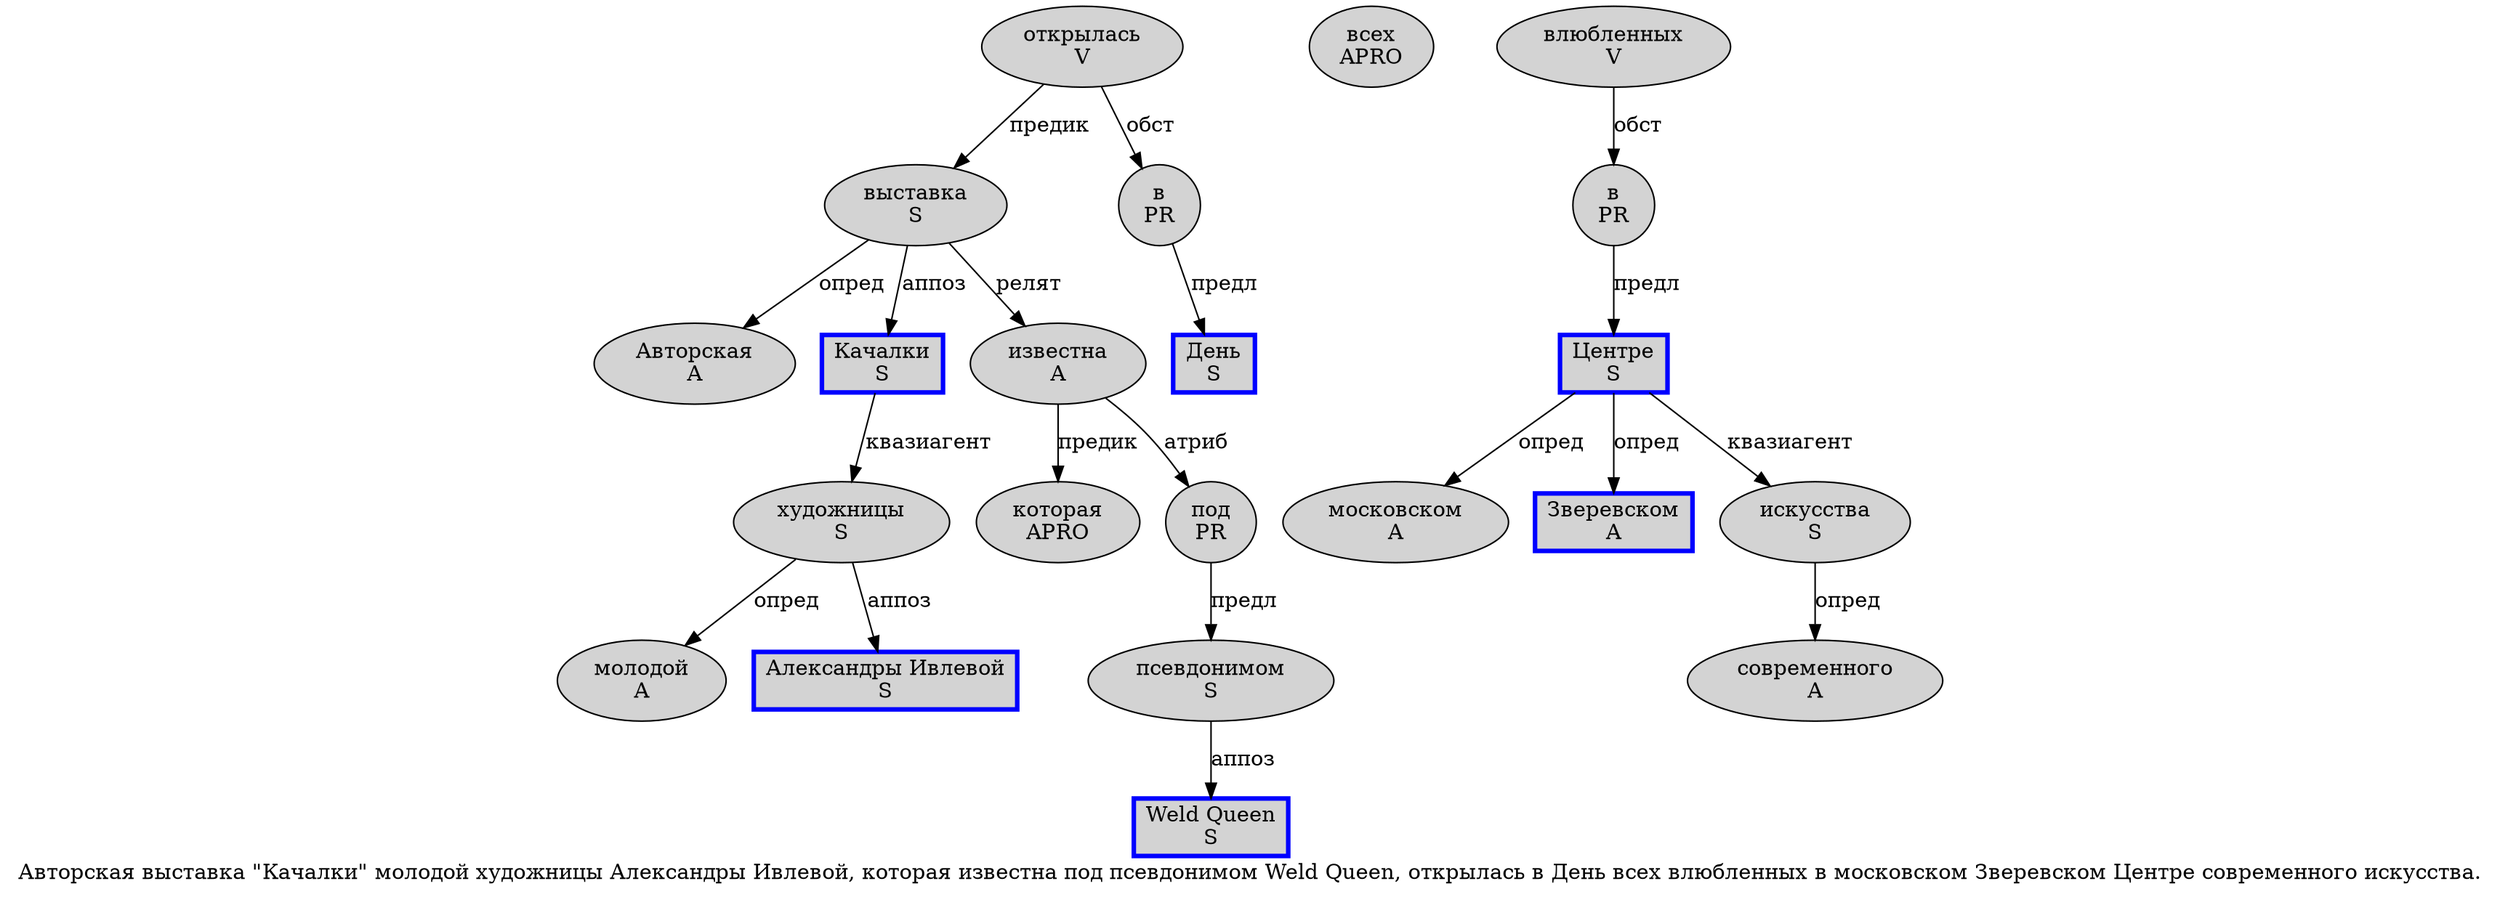 digraph SENTENCE_27 {
	graph [label="Авторская выставка \"Качалки\" молодой художницы Александры Ивлевой, которая известна под псевдонимом Weld Queen, открылась в День всех влюбленных в московском Зверевском Центре современного искусства."]
	node [style=filled]
		0 [label="Авторская
A" color="" fillcolor=lightgray penwidth=1 shape=ellipse]
		1 [label="выставка
S" color="" fillcolor=lightgray penwidth=1 shape=ellipse]
		3 [label="Качалки
S" color=blue fillcolor=lightgray penwidth=3 shape=box]
		5 [label="молодой
A" color="" fillcolor=lightgray penwidth=1 shape=ellipse]
		6 [label="художницы
S" color="" fillcolor=lightgray penwidth=1 shape=ellipse]
		7 [label="Александры Ивлевой
S" color=blue fillcolor=lightgray penwidth=3 shape=box]
		9 [label="которая
APRO" color="" fillcolor=lightgray penwidth=1 shape=ellipse]
		10 [label="известна
A" color="" fillcolor=lightgray penwidth=1 shape=ellipse]
		11 [label="под
PR" color="" fillcolor=lightgray penwidth=1 shape=ellipse]
		12 [label="псевдонимом
S" color="" fillcolor=lightgray penwidth=1 shape=ellipse]
		13 [label="Weld Queen
S" color=blue fillcolor=lightgray penwidth=3 shape=box]
		15 [label="открылась
V" color="" fillcolor=lightgray penwidth=1 shape=ellipse]
		16 [label="в
PR" color="" fillcolor=lightgray penwidth=1 shape=ellipse]
		17 [label="День
S" color=blue fillcolor=lightgray penwidth=3 shape=box]
		18 [label="всех
APRO" color="" fillcolor=lightgray penwidth=1 shape=ellipse]
		19 [label="влюбленных
V" color="" fillcolor=lightgray penwidth=1 shape=ellipse]
		20 [label="в
PR" color="" fillcolor=lightgray penwidth=1 shape=ellipse]
		21 [label="московском
A" color="" fillcolor=lightgray penwidth=1 shape=ellipse]
		22 [label="Зверевском
A" color=blue fillcolor=lightgray penwidth=3 shape=box]
		23 [label="Центре
S" color=blue fillcolor=lightgray penwidth=3 shape=box]
		24 [label="современного
A" color="" fillcolor=lightgray penwidth=1 shape=ellipse]
		25 [label="искусства
S" color="" fillcolor=lightgray penwidth=1 shape=ellipse]
			11 -> 12 [label="предл"]
			19 -> 20 [label="обст"]
			12 -> 13 [label="аппоз"]
			3 -> 6 [label="квазиагент"]
			1 -> 0 [label="опред"]
			1 -> 3 [label="аппоз"]
			1 -> 10 [label="релят"]
			20 -> 23 [label="предл"]
			15 -> 1 [label="предик"]
			15 -> 16 [label="обст"]
			16 -> 17 [label="предл"]
			25 -> 24 [label="опред"]
			6 -> 5 [label="опред"]
			6 -> 7 [label="аппоз"]
			10 -> 9 [label="предик"]
			10 -> 11 [label="атриб"]
			23 -> 21 [label="опред"]
			23 -> 22 [label="опред"]
			23 -> 25 [label="квазиагент"]
}